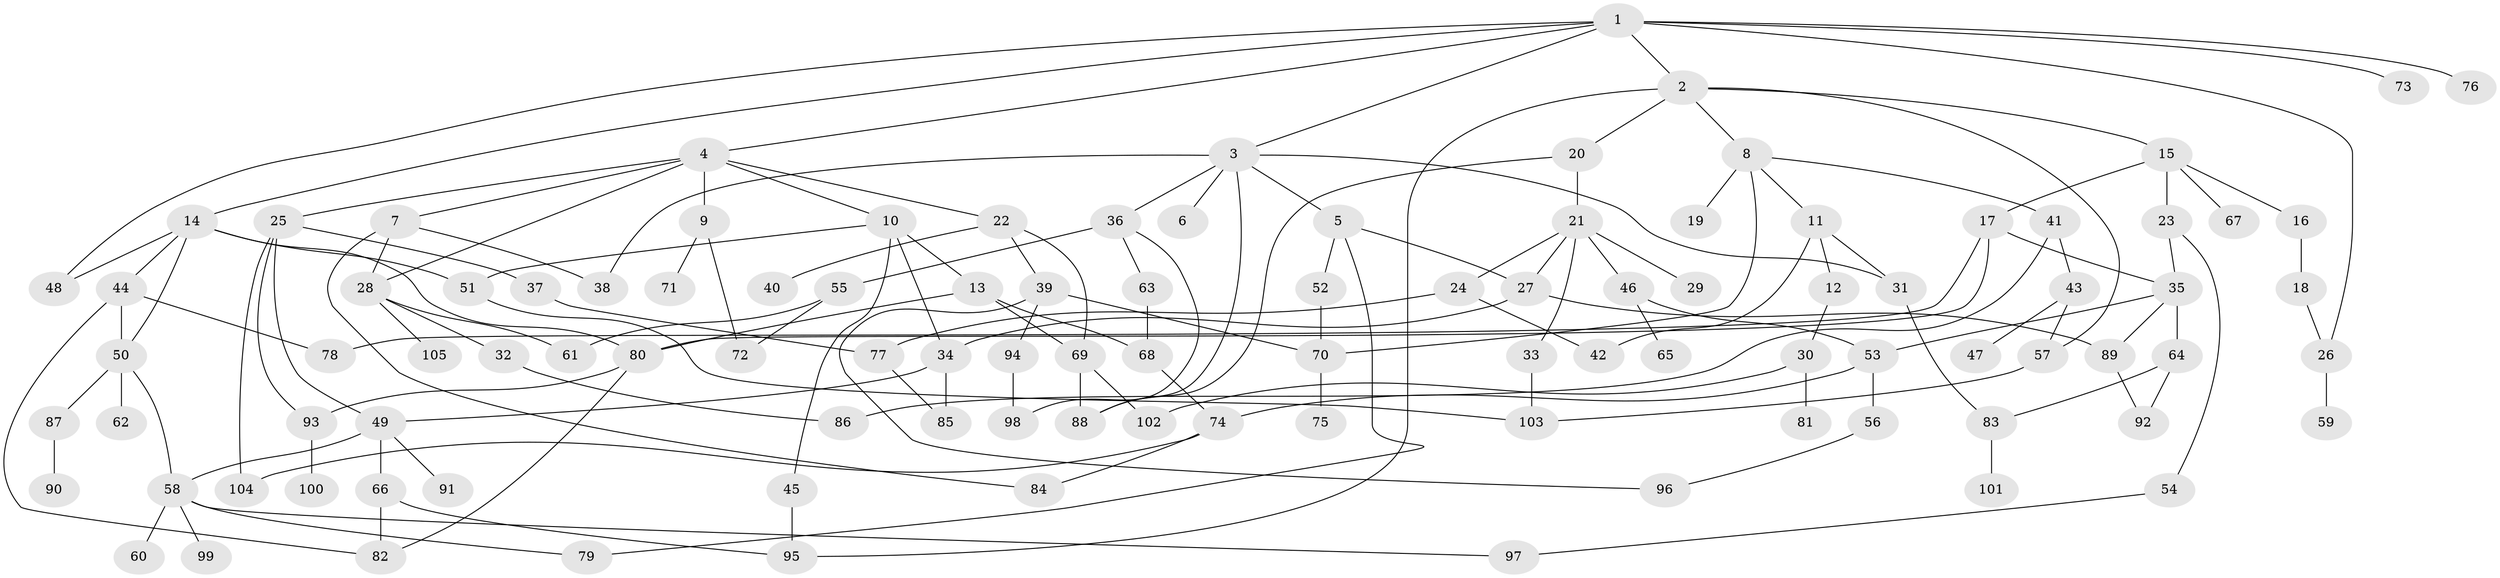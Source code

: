 // coarse degree distribution, {7: 0.08333333333333333, 9: 0.013888888888888888, 8: 0.013888888888888888, 6: 0.041666666666666664, 1: 0.2361111111111111, 4: 0.18055555555555555, 3: 0.16666666666666666, 5: 0.05555555555555555, 2: 0.20833333333333334}
// Generated by graph-tools (version 1.1) at 2025/41/03/06/25 10:41:30]
// undirected, 105 vertices, 151 edges
graph export_dot {
graph [start="1"]
  node [color=gray90,style=filled];
  1;
  2;
  3;
  4;
  5;
  6;
  7;
  8;
  9;
  10;
  11;
  12;
  13;
  14;
  15;
  16;
  17;
  18;
  19;
  20;
  21;
  22;
  23;
  24;
  25;
  26;
  27;
  28;
  29;
  30;
  31;
  32;
  33;
  34;
  35;
  36;
  37;
  38;
  39;
  40;
  41;
  42;
  43;
  44;
  45;
  46;
  47;
  48;
  49;
  50;
  51;
  52;
  53;
  54;
  55;
  56;
  57;
  58;
  59;
  60;
  61;
  62;
  63;
  64;
  65;
  66;
  67;
  68;
  69;
  70;
  71;
  72;
  73;
  74;
  75;
  76;
  77;
  78;
  79;
  80;
  81;
  82;
  83;
  84;
  85;
  86;
  87;
  88;
  89;
  90;
  91;
  92;
  93;
  94;
  95;
  96;
  97;
  98;
  99;
  100;
  101;
  102;
  103;
  104;
  105;
  1 -- 2;
  1 -- 3;
  1 -- 4;
  1 -- 14;
  1 -- 26;
  1 -- 73;
  1 -- 76;
  1 -- 48;
  2 -- 8;
  2 -- 15;
  2 -- 20;
  2 -- 57;
  2 -- 95;
  3 -- 5;
  3 -- 6;
  3 -- 31;
  3 -- 36;
  3 -- 38;
  3 -- 88;
  4 -- 7;
  4 -- 9;
  4 -- 10;
  4 -- 22;
  4 -- 25;
  4 -- 28;
  5 -- 52;
  5 -- 79;
  5 -- 27;
  7 -- 28;
  7 -- 84;
  7 -- 38;
  8 -- 11;
  8 -- 19;
  8 -- 41;
  8 -- 70;
  9 -- 71;
  9 -- 72;
  10 -- 13;
  10 -- 45;
  10 -- 51;
  10 -- 34;
  11 -- 12;
  11 -- 42;
  11 -- 31;
  12 -- 30;
  13 -- 68;
  13 -- 69;
  13 -- 80;
  14 -- 44;
  14 -- 48;
  14 -- 80;
  14 -- 50;
  14 -- 51;
  15 -- 16;
  15 -- 17;
  15 -- 23;
  15 -- 67;
  16 -- 18;
  17 -- 78;
  17 -- 80;
  17 -- 35;
  18 -- 26;
  20 -- 21;
  20 -- 88;
  21 -- 24;
  21 -- 27;
  21 -- 29;
  21 -- 33;
  21 -- 46;
  22 -- 39;
  22 -- 40;
  22 -- 69;
  23 -- 35;
  23 -- 54;
  24 -- 42;
  24 -- 77;
  25 -- 37;
  25 -- 93;
  25 -- 49;
  25 -- 104;
  26 -- 59;
  27 -- 34;
  27 -- 89;
  28 -- 32;
  28 -- 61;
  28 -- 105;
  30 -- 81;
  30 -- 102;
  31 -- 83;
  32 -- 86;
  33 -- 103;
  34 -- 49;
  34 -- 85;
  35 -- 53;
  35 -- 64;
  35 -- 89;
  36 -- 55;
  36 -- 63;
  36 -- 98;
  37 -- 77;
  39 -- 94;
  39 -- 96;
  39 -- 70;
  41 -- 43;
  41 -- 86;
  43 -- 47;
  43 -- 57;
  44 -- 50;
  44 -- 82;
  44 -- 78;
  45 -- 95;
  46 -- 65;
  46 -- 53;
  49 -- 58;
  49 -- 66;
  49 -- 91;
  50 -- 62;
  50 -- 87;
  50 -- 58;
  51 -- 103;
  52 -- 70;
  53 -- 56;
  53 -- 74;
  54 -- 97;
  55 -- 72;
  55 -- 61;
  56 -- 96;
  57 -- 103;
  58 -- 60;
  58 -- 97;
  58 -- 99;
  58 -- 79;
  63 -- 68;
  64 -- 92;
  64 -- 83;
  66 -- 95;
  66 -- 82;
  68 -- 74;
  69 -- 88;
  69 -- 102;
  70 -- 75;
  74 -- 84;
  74 -- 104;
  77 -- 85;
  80 -- 82;
  80 -- 93;
  83 -- 101;
  87 -- 90;
  89 -- 92;
  93 -- 100;
  94 -- 98;
}
